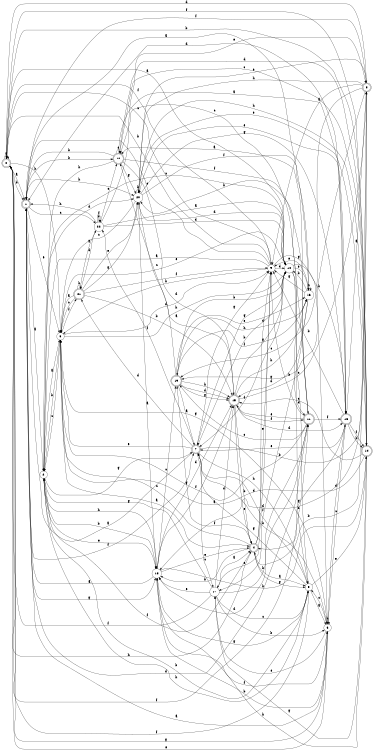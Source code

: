 digraph n19_10 {
__start0 [label="" shape="none"];

rankdir=LR;
size="8,5";

s0 [style="rounded,filled", color="black", fillcolor="white" shape="doublecircle", label="0"];
s1 [style="rounded,filled", color="black", fillcolor="white" shape="doublecircle", label="1"];
s2 [style="filled", color="black", fillcolor="white" shape="circle", label="2"];
s3 [style="filled", color="black", fillcolor="white" shape="circle", label="3"];
s4 [style="rounded,filled", color="black", fillcolor="white" shape="doublecircle", label="4"];
s5 [style="filled", color="black", fillcolor="white" shape="circle", label="5"];
s6 [style="filled", color="black", fillcolor="white" shape="circle", label="6"];
s7 [style="rounded,filled", color="black", fillcolor="white" shape="doublecircle", label="7"];
s8 [style="rounded,filled", color="black", fillcolor="white" shape="doublecircle", label="8"];
s9 [style="filled", color="black", fillcolor="white" shape="circle", label="9"];
s10 [style="filled", color="black", fillcolor="white" shape="circle", label="10"];
s11 [style="rounded,filled", color="black", fillcolor="white" shape="doublecircle", label="11"];
s12 [style="rounded,filled", color="black", fillcolor="white" shape="doublecircle", label="12"];
s13 [style="rounded,filled", color="black", fillcolor="white" shape="doublecircle", label="13"];
s14 [style="rounded,filled", color="black", fillcolor="white" shape="doublecircle", label="14"];
s15 [style="rounded,filled", color="black", fillcolor="white" shape="doublecircle", label="15"];
s16 [style="filled", color="black", fillcolor="white" shape="circle", label="16"];
s17 [style="filled", color="black", fillcolor="white" shape="circle", label="17"];
s18 [style="filled", color="black", fillcolor="white" shape="circle", label="18"];
s19 [style="rounded,filled", color="black", fillcolor="white" shape="doublecircle", label="19"];
s20 [style="filled", color="black", fillcolor="white" shape="circle", label="20"];
s21 [style="rounded,filled", color="black", fillcolor="white" shape="doublecircle", label="21"];
s22 [style="filled", color="black", fillcolor="white" shape="circle", label="22"];
s0 -> s1 [label="a"];
s0 -> s1 [label="b"];
s0 -> s9 [label="c"];
s0 -> s8 [label="d"];
s0 -> s6 [label="e"];
s0 -> s11 [label="f"];
s0 -> s0 [label="g"];
s0 -> s3 [label="h"];
s1 -> s2 [label="a"];
s1 -> s12 [label="b"];
s1 -> s22 [label="c"];
s1 -> s11 [label="d"];
s1 -> s3 [label="e"];
s1 -> s7 [label="f"];
s1 -> s18 [label="g"];
s1 -> s20 [label="h"];
s2 -> s3 [label="a"];
s2 -> s18 [label="b"];
s2 -> s10 [label="c"];
s2 -> s20 [label="d"];
s2 -> s18 [label="e"];
s2 -> s4 [label="f"];
s2 -> s7 [label="g"];
s2 -> s18 [label="h"];
s3 -> s4 [label="a"];
s3 -> s2 [label="b"];
s3 -> s2 [label="c"];
s3 -> s9 [label="d"];
s3 -> s10 [label="e"];
s3 -> s21 [label="f"];
s3 -> s6 [label="g"];
s3 -> s10 [label="h"];
s4 -> s5 [label="a"];
s4 -> s18 [label="b"];
s4 -> s3 [label="c"];
s4 -> s9 [label="d"];
s4 -> s9 [label="e"];
s4 -> s19 [label="f"];
s4 -> s5 [label="g"];
s4 -> s0 [label="h"];
s5 -> s6 [label="a"];
s5 -> s2 [label="b"];
s5 -> s12 [label="c"];
s5 -> s7 [label="d"];
s5 -> s14 [label="e"];
s5 -> s0 [label="f"];
s5 -> s7 [label="g"];
s5 -> s2 [label="h"];
s6 -> s1 [label="a"];
s6 -> s7 [label="b"];
s6 -> s5 [label="c"];
s6 -> s13 [label="d"];
s6 -> s17 [label="e"];
s6 -> s18 [label="f"];
s6 -> s0 [label="g"];
s6 -> s6 [label="h"];
s7 -> s1 [label="a"];
s7 -> s8 [label="b"];
s7 -> s17 [label="c"];
s7 -> s21 [label="d"];
s7 -> s3 [label="e"];
s7 -> s22 [label="f"];
s7 -> s9 [label="g"];
s7 -> s5 [label="h"];
s8 -> s9 [label="a"];
s8 -> s4 [label="b"];
s8 -> s19 [label="c"];
s8 -> s18 [label="d"];
s8 -> s20 [label="e"];
s8 -> s1 [label="f"];
s8 -> s19 [label="g"];
s8 -> s20 [label="h"];
s9 -> s2 [label="a"];
s9 -> s0 [label="b"];
s9 -> s1 [label="c"];
s9 -> s10 [label="d"];
s9 -> s17 [label="e"];
s9 -> s0 [label="f"];
s9 -> s6 [label="g"];
s9 -> s3 [label="h"];
s10 -> s0 [label="a"];
s10 -> s7 [label="b"];
s10 -> s5 [label="c"];
s10 -> s11 [label="d"];
s10 -> s16 [label="e"];
s10 -> s7 [label="f"];
s10 -> s7 [label="g"];
s10 -> s13 [label="h"];
s11 -> s12 [label="a"];
s11 -> s9 [label="b"];
s11 -> s19 [label="c"];
s11 -> s18 [label="d"];
s11 -> s15 [label="e"];
s11 -> s13 [label="f"];
s11 -> s3 [label="g"];
s11 -> s20 [label="h"];
s12 -> s13 [label="a"];
s12 -> s1 [label="b"];
s12 -> s14 [label="c"];
s12 -> s15 [label="d"];
s12 -> s12 [label="e"];
s12 -> s11 [label="f"];
s12 -> s20 [label="g"];
s12 -> s2 [label="h"];
s13 -> s8 [label="a"];
s13 -> s9 [label="b"];
s13 -> s6 [label="c"];
s13 -> s1 [label="d"];
s13 -> s7 [label="e"];
s13 -> s14 [label="f"];
s13 -> s4 [label="g"];
s13 -> s14 [label="h"];
s14 -> s3 [label="a"];
s14 -> s0 [label="b"];
s14 -> s15 [label="c"];
s14 -> s12 [label="d"];
s14 -> s20 [label="e"];
s14 -> s0 [label="f"];
s14 -> s17 [label="g"];
s14 -> s18 [label="h"];
s15 -> s12 [label="a"];
s15 -> s4 [label="b"];
s15 -> s8 [label="c"];
s15 -> s13 [label="d"];
s15 -> s4 [label="e"];
s15 -> s11 [label="f"];
s15 -> s10 [label="g"];
s15 -> s16 [label="h"];
s16 -> s1 [label="a"];
s16 -> s10 [label="b"];
s16 -> s16 [label="c"];
s16 -> s15 [label="d"];
s16 -> s9 [label="e"];
s16 -> s17 [label="f"];
s16 -> s9 [label="g"];
s16 -> s19 [label="h"];
s17 -> s4 [label="a"];
s17 -> s6 [label="b"];
s17 -> s5 [label="c"];
s17 -> s15 [label="d"];
s17 -> s18 [label="e"];
s17 -> s0 [label="f"];
s17 -> s2 [label="g"];
s17 -> s11 [label="h"];
s18 -> s1 [label="a"];
s18 -> s6 [label="b"];
s18 -> s19 [label="c"];
s18 -> s15 [label="d"];
s18 -> s4 [label="e"];
s18 -> s15 [label="f"];
s18 -> s5 [label="g"];
s18 -> s14 [label="h"];
s19 -> s7 [label="a"];
s19 -> s10 [label="b"];
s19 -> s20 [label="c"];
s19 -> s15 [label="d"];
s19 -> s16 [label="e"];
s19 -> s16 [label="f"];
s19 -> s15 [label="g"];
s19 -> s15 [label="h"];
s20 -> s18 [label="a"];
s20 -> s20 [label="b"];
s20 -> s3 [label="c"];
s20 -> s10 [label="d"];
s20 -> s13 [label="e"];
s20 -> s16 [label="f"];
s20 -> s13 [label="g"];
s20 -> s14 [label="h"];
s21 -> s3 [label="a"];
s21 -> s15 [label="b"];
s21 -> s3 [label="c"];
s21 -> s22 [label="d"];
s21 -> s20 [label="e"];
s21 -> s9 [label="f"];
s21 -> s20 [label="g"];
s21 -> s21 [label="h"];
s22 -> s10 [label="a"];
s22 -> s22 [label="b"];
s22 -> s12 [label="c"];
s22 -> s10 [label="d"];
s22 -> s8 [label="e"];
s22 -> s22 [label="f"];
s22 -> s21 [label="g"];
s22 -> s1 [label="h"];

}